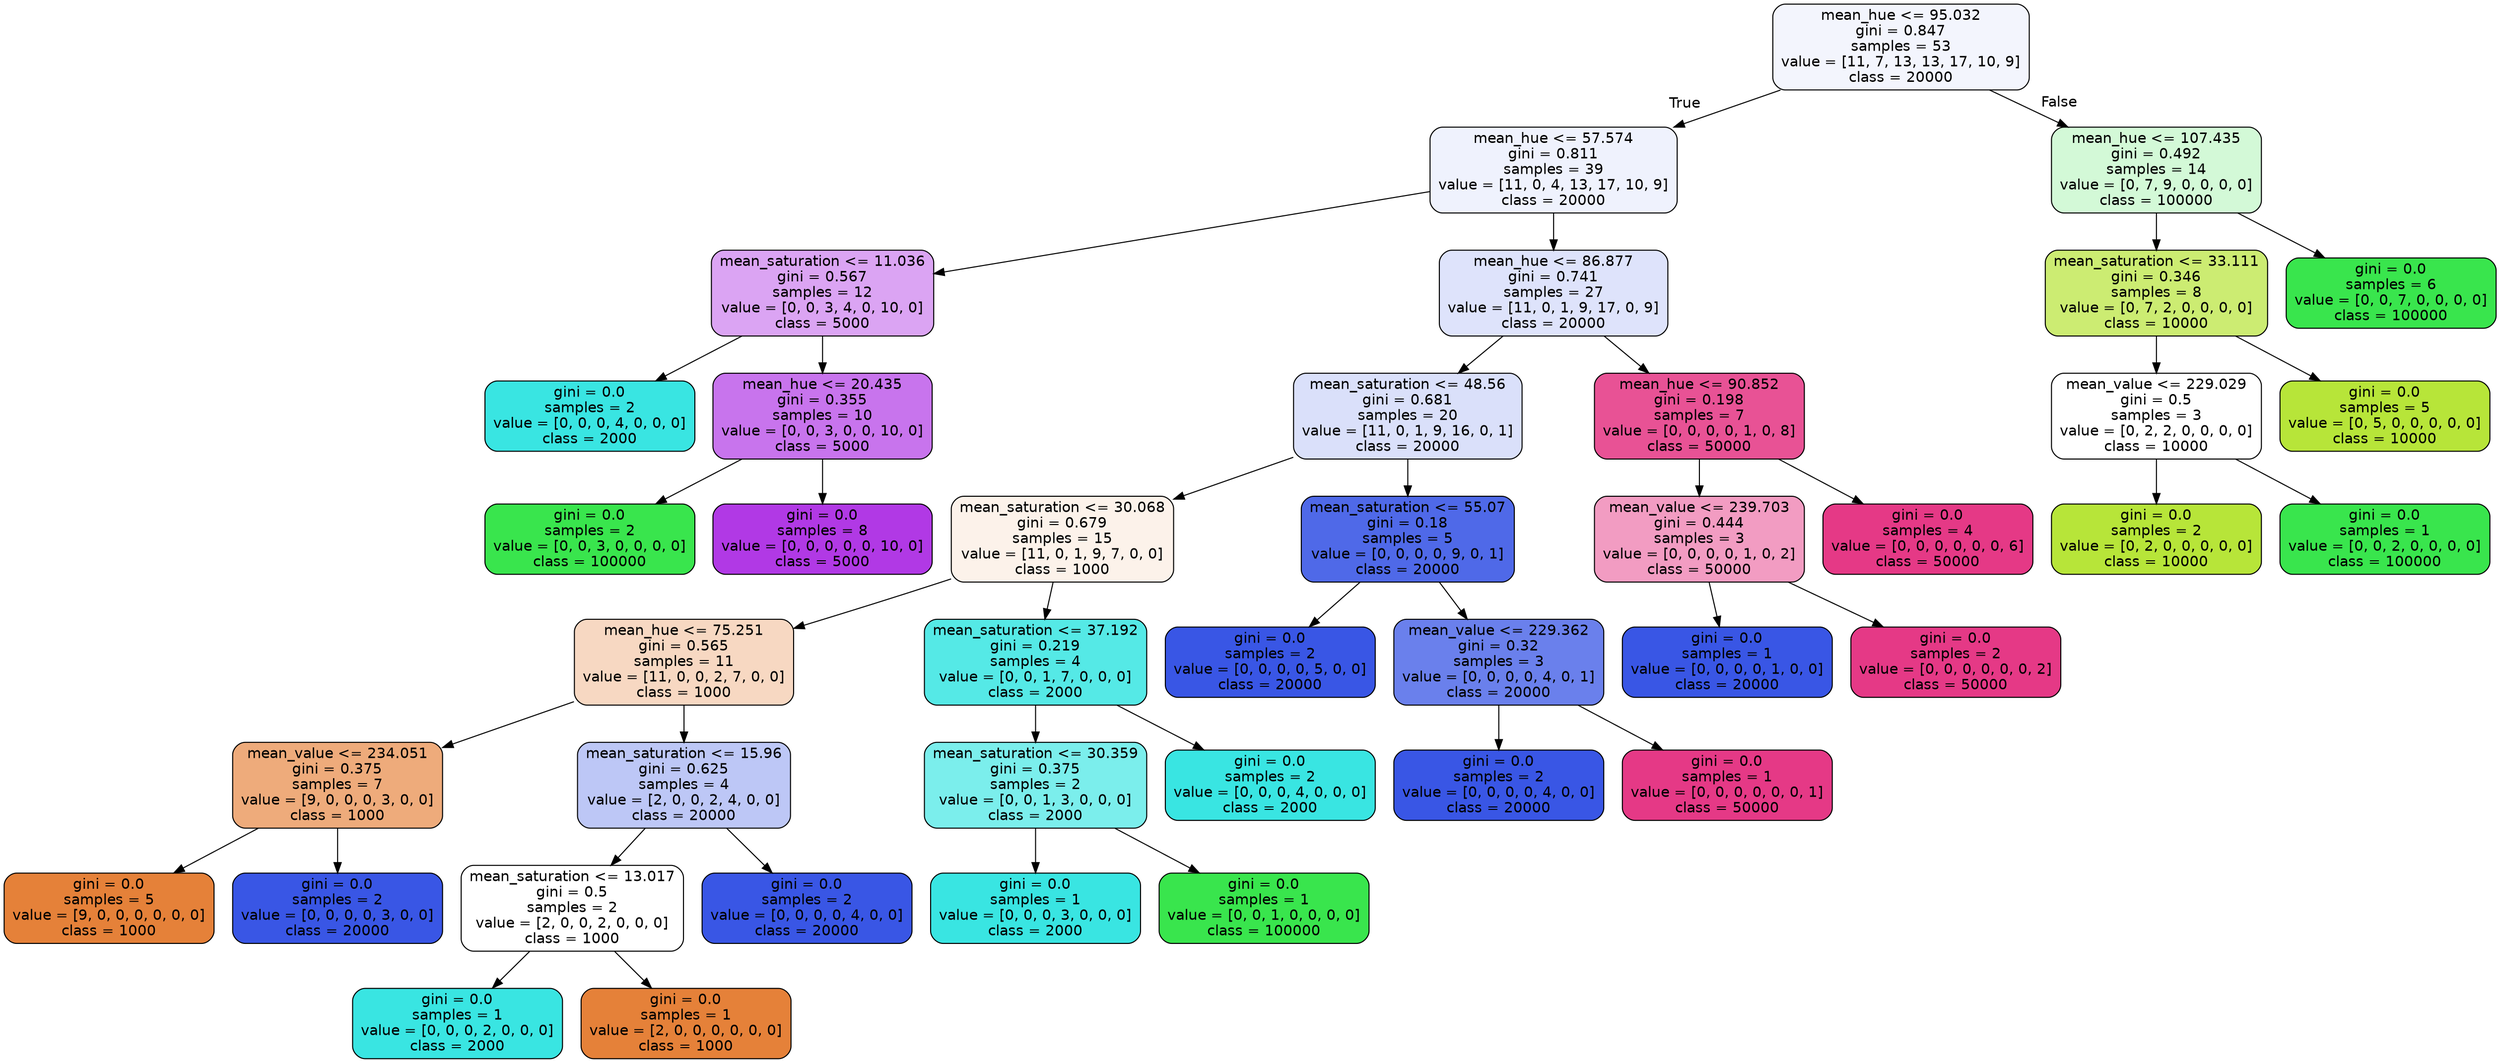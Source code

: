 digraph Tree {
node [shape=box, style="filled, rounded", color="black", fontname="helvetica"] ;
edge [fontname="helvetica"] ;
0 [label="mean_hue <= 95.032\ngini = 0.847\nsamples = 53\nvalue = [11, 7, 13, 13, 17, 10, 9]\nclass = 20000", fillcolor="#f3f5fd"] ;
1 [label="mean_hue <= 57.574\ngini = 0.811\nsamples = 39\nvalue = [11, 0, 4, 13, 17, 10, 9]\nclass = 20000", fillcolor="#eff2fd"] ;
0 -> 1 [labeldistance=2.5, labelangle=45, headlabel="True"] ;
2 [label="mean_saturation <= 11.036\ngini = 0.567\nsamples = 12\nvalue = [0, 0, 3, 4, 0, 10, 0]\nclass = 5000", fillcolor="#dba4f3"] ;
1 -> 2 ;
3 [label="gini = 0.0\nsamples = 2\nvalue = [0, 0, 0, 4, 0, 0, 0]\nclass = 2000", fillcolor="#39e5e2"] ;
2 -> 3 ;
4 [label="mean_hue <= 20.435\ngini = 0.355\nsamples = 10\nvalue = [0, 0, 3, 0, 0, 10, 0]\nclass = 5000", fillcolor="#c874ed"] ;
2 -> 4 ;
5 [label="gini = 0.0\nsamples = 2\nvalue = [0, 0, 3, 0, 0, 0, 0]\nclass = 100000", fillcolor="#39e54d"] ;
4 -> 5 ;
6 [label="gini = 0.0\nsamples = 8\nvalue = [0, 0, 0, 0, 0, 10, 0]\nclass = 5000", fillcolor="#b139e5"] ;
4 -> 6 ;
7 [label="mean_hue <= 86.877\ngini = 0.741\nsamples = 27\nvalue = [11, 0, 1, 9, 17, 0, 9]\nclass = 20000", fillcolor="#dee3fb"] ;
1 -> 7 ;
8 [label="mean_saturation <= 48.56\ngini = 0.681\nsamples = 20\nvalue = [11, 0, 1, 9, 16, 0, 1]\nclass = 20000", fillcolor="#dae0fa"] ;
7 -> 8 ;
9 [label="mean_saturation <= 30.068\ngini = 0.679\nsamples = 15\nvalue = [11, 0, 1, 9, 7, 0, 0]\nclass = 1000", fillcolor="#fcf2ea"] ;
8 -> 9 ;
10 [label="mean_hue <= 75.251\ngini = 0.565\nsamples = 11\nvalue = [11, 0, 0, 2, 7, 0, 0]\nclass = 1000", fillcolor="#f7d8c2"] ;
9 -> 10 ;
11 [label="mean_value <= 234.051\ngini = 0.375\nsamples = 7\nvalue = [9, 0, 0, 0, 3, 0, 0]\nclass = 1000", fillcolor="#eeab7b"] ;
10 -> 11 ;
12 [label="gini = 0.0\nsamples = 5\nvalue = [9, 0, 0, 0, 0, 0, 0]\nclass = 1000", fillcolor="#e58139"] ;
11 -> 12 ;
13 [label="gini = 0.0\nsamples = 2\nvalue = [0, 0, 0, 0, 3, 0, 0]\nclass = 20000", fillcolor="#3956e5"] ;
11 -> 13 ;
14 [label="mean_saturation <= 15.96\ngini = 0.625\nsamples = 4\nvalue = [2, 0, 0, 2, 4, 0, 0]\nclass = 20000", fillcolor="#bdc7f6"] ;
10 -> 14 ;
15 [label="mean_saturation <= 13.017\ngini = 0.5\nsamples = 2\nvalue = [2, 0, 0, 2, 0, 0, 0]\nclass = 1000", fillcolor="#ffffff"] ;
14 -> 15 ;
16 [label="gini = 0.0\nsamples = 1\nvalue = [0, 0, 0, 2, 0, 0, 0]\nclass = 2000", fillcolor="#39e5e2"] ;
15 -> 16 ;
17 [label="gini = 0.0\nsamples = 1\nvalue = [2, 0, 0, 0, 0, 0, 0]\nclass = 1000", fillcolor="#e58139"] ;
15 -> 17 ;
18 [label="gini = 0.0\nsamples = 2\nvalue = [0, 0, 0, 0, 4, 0, 0]\nclass = 20000", fillcolor="#3956e5"] ;
14 -> 18 ;
19 [label="mean_saturation <= 37.192\ngini = 0.219\nsamples = 4\nvalue = [0, 0, 1, 7, 0, 0, 0]\nclass = 2000", fillcolor="#55e9e6"] ;
9 -> 19 ;
20 [label="mean_saturation <= 30.359\ngini = 0.375\nsamples = 2\nvalue = [0, 0, 1, 3, 0, 0, 0]\nclass = 2000", fillcolor="#7beeec"] ;
19 -> 20 ;
21 [label="gini = 0.0\nsamples = 1\nvalue = [0, 0, 0, 3, 0, 0, 0]\nclass = 2000", fillcolor="#39e5e2"] ;
20 -> 21 ;
22 [label="gini = 0.0\nsamples = 1\nvalue = [0, 0, 1, 0, 0, 0, 0]\nclass = 100000", fillcolor="#39e54d"] ;
20 -> 22 ;
23 [label="gini = 0.0\nsamples = 2\nvalue = [0, 0, 0, 4, 0, 0, 0]\nclass = 2000", fillcolor="#39e5e2"] ;
19 -> 23 ;
24 [label="mean_saturation <= 55.07\ngini = 0.18\nsamples = 5\nvalue = [0, 0, 0, 0, 9, 0, 1]\nclass = 20000", fillcolor="#4f69e8"] ;
8 -> 24 ;
25 [label="gini = 0.0\nsamples = 2\nvalue = [0, 0, 0, 0, 5, 0, 0]\nclass = 20000", fillcolor="#3956e5"] ;
24 -> 25 ;
26 [label="mean_value <= 229.362\ngini = 0.32\nsamples = 3\nvalue = [0, 0, 0, 0, 4, 0, 1]\nclass = 20000", fillcolor="#6a80ec"] ;
24 -> 26 ;
27 [label="gini = 0.0\nsamples = 2\nvalue = [0, 0, 0, 0, 4, 0, 0]\nclass = 20000", fillcolor="#3956e5"] ;
26 -> 27 ;
28 [label="gini = 0.0\nsamples = 1\nvalue = [0, 0, 0, 0, 0, 0, 1]\nclass = 50000", fillcolor="#e53986"] ;
26 -> 28 ;
29 [label="mean_hue <= 90.852\ngini = 0.198\nsamples = 7\nvalue = [0, 0, 0, 0, 1, 0, 8]\nclass = 50000", fillcolor="#e85295"] ;
7 -> 29 ;
30 [label="mean_value <= 239.703\ngini = 0.444\nsamples = 3\nvalue = [0, 0, 0, 0, 1, 0, 2]\nclass = 50000", fillcolor="#f29cc2"] ;
29 -> 30 ;
31 [label="gini = 0.0\nsamples = 1\nvalue = [0, 0, 0, 0, 1, 0, 0]\nclass = 20000", fillcolor="#3956e5"] ;
30 -> 31 ;
32 [label="gini = 0.0\nsamples = 2\nvalue = [0, 0, 0, 0, 0, 0, 2]\nclass = 50000", fillcolor="#e53986"] ;
30 -> 32 ;
33 [label="gini = 0.0\nsamples = 4\nvalue = [0, 0, 0, 0, 0, 0, 6]\nclass = 50000", fillcolor="#e53986"] ;
29 -> 33 ;
34 [label="mean_hue <= 107.435\ngini = 0.492\nsamples = 14\nvalue = [0, 7, 9, 0, 0, 0, 0]\nclass = 100000", fillcolor="#d3f9d7"] ;
0 -> 34 [labeldistance=2.5, labelangle=-45, headlabel="False"] ;
35 [label="mean_saturation <= 33.111\ngini = 0.346\nsamples = 8\nvalue = [0, 7, 2, 0, 0, 0, 0]\nclass = 10000", fillcolor="#ccec72"] ;
34 -> 35 ;
36 [label="mean_value <= 229.029\ngini = 0.5\nsamples = 3\nvalue = [0, 2, 2, 0, 0, 0, 0]\nclass = 10000", fillcolor="#ffffff"] ;
35 -> 36 ;
37 [label="gini = 0.0\nsamples = 2\nvalue = [0, 2, 0, 0, 0, 0, 0]\nclass = 10000", fillcolor="#b7e539"] ;
36 -> 37 ;
38 [label="gini = 0.0\nsamples = 1\nvalue = [0, 0, 2, 0, 0, 0, 0]\nclass = 100000", fillcolor="#39e54d"] ;
36 -> 38 ;
39 [label="gini = 0.0\nsamples = 5\nvalue = [0, 5, 0, 0, 0, 0, 0]\nclass = 10000", fillcolor="#b7e539"] ;
35 -> 39 ;
40 [label="gini = 0.0\nsamples = 6\nvalue = [0, 0, 7, 0, 0, 0, 0]\nclass = 100000", fillcolor="#39e54d"] ;
34 -> 40 ;
}